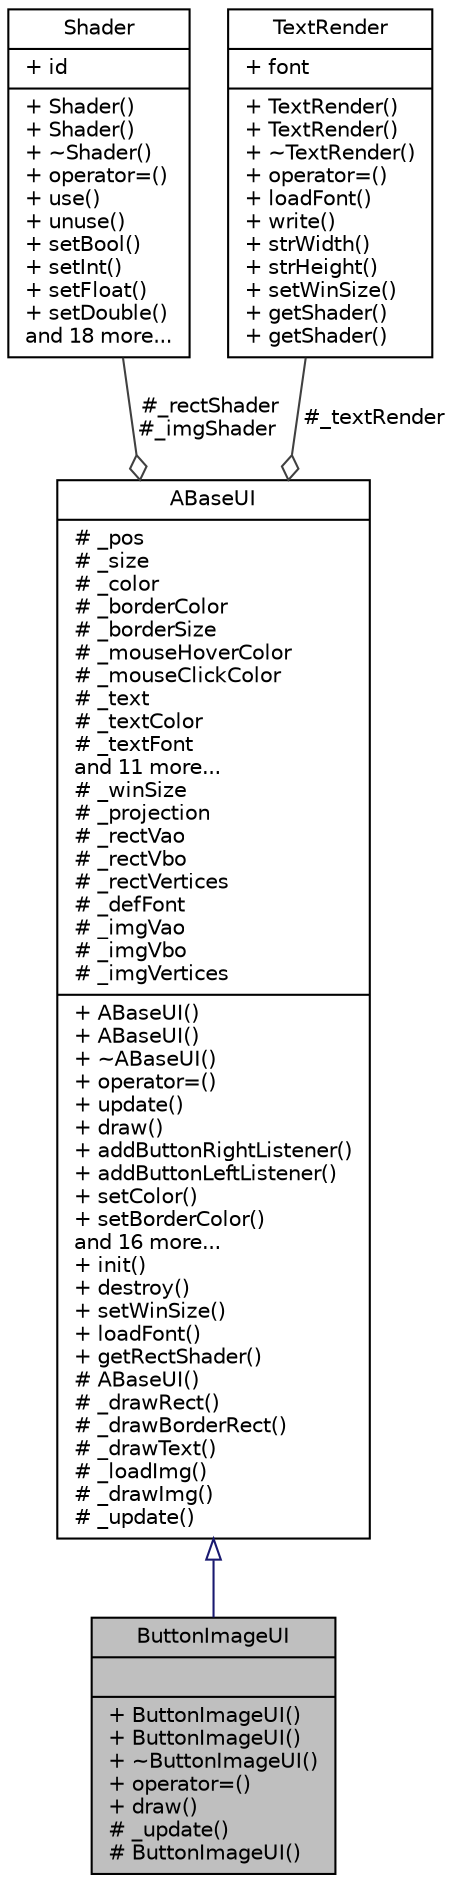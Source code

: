 digraph "ButtonImageUI"
{
 // LATEX_PDF_SIZE
  edge [fontname="Helvetica",fontsize="10",labelfontname="Helvetica",labelfontsize="10"];
  node [fontname="Helvetica",fontsize="10",shape=record];
  Node1 [label="{ButtonImageUI\n||+ ButtonImageUI()\l+ ButtonImageUI()\l+ ~ButtonImageUI()\l+ operator=()\l+ draw()\l# _update()\l# ButtonImageUI()\l}",height=0.2,width=0.4,color="black", fillcolor="grey75", style="filled", fontcolor="black",tooltip=" "];
  Node2 -> Node1 [dir="back",color="midnightblue",fontsize="10",style="solid",arrowtail="onormal",fontname="Helvetica"];
  Node2 [label="{ABaseUI\n|# _pos\l# _size\l# _color\l# _borderColor\l# _borderSize\l# _mouseHoverColor\l# _mouseClickColor\l# _text\l# _textColor\l# _textFont\land 11 more...\l# _winSize\l# _projection\l# _rectVao\l# _rectVbo\l# _rectVertices\l# _defFont\l# _imgVao\l# _imgVbo\l# _imgVertices\l|+ ABaseUI()\l+ ABaseUI()\l+ ~ABaseUI()\l+ operator=()\l+ update()\l+ draw()\l+ addButtonRightListener()\l+ addButtonLeftListener()\l+ setColor()\l+ setBorderColor()\land 16 more...\l+ init()\l+ destroy()\l+ setWinSize()\l+ loadFont()\l+ getRectShader()\l# ABaseUI()\l# _drawRect()\l# _drawBorderRect()\l# _drawText()\l# _loadImg()\l# _drawImg()\l# _update()\l}",height=0.2,width=0.4,color="black", fillcolor="white", style="filled",URL="$class_a_base_u_i.html",tooltip=" "];
  Node3 -> Node2 [color="grey25",fontsize="10",style="solid",label=" #_rectShader\n#_imgShader" ,arrowhead="odiamond",fontname="Helvetica"];
  Node3 [label="{Shader\n|+ id\l|+ Shader()\l+ Shader()\l+ ~Shader()\l+ operator=()\l+ use()\l+ unuse()\l+ setBool()\l+ setInt()\l+ setFloat()\l+ setDouble()\land 18 more...\l}",height=0.2,width=0.4,color="black", fillcolor="white", style="filled",URL="$class_shader.html",tooltip=" "];
  Node4 -> Node2 [color="grey25",fontsize="10",style="solid",label=" #_textRender" ,arrowhead="odiamond",fontname="Helvetica"];
  Node4 [label="{TextRender\n|+ font\l|+ TextRender()\l+ TextRender()\l+ ~TextRender()\l+ operator=()\l+ loadFont()\l+ write()\l+ strWidth()\l+ strHeight()\l+ setWinSize()\l+ getShader()\l+ getShader()\l}",height=0.2,width=0.4,color="black", fillcolor="white", style="filled",URL="$class_text_render.html",tooltip=" "];
}
